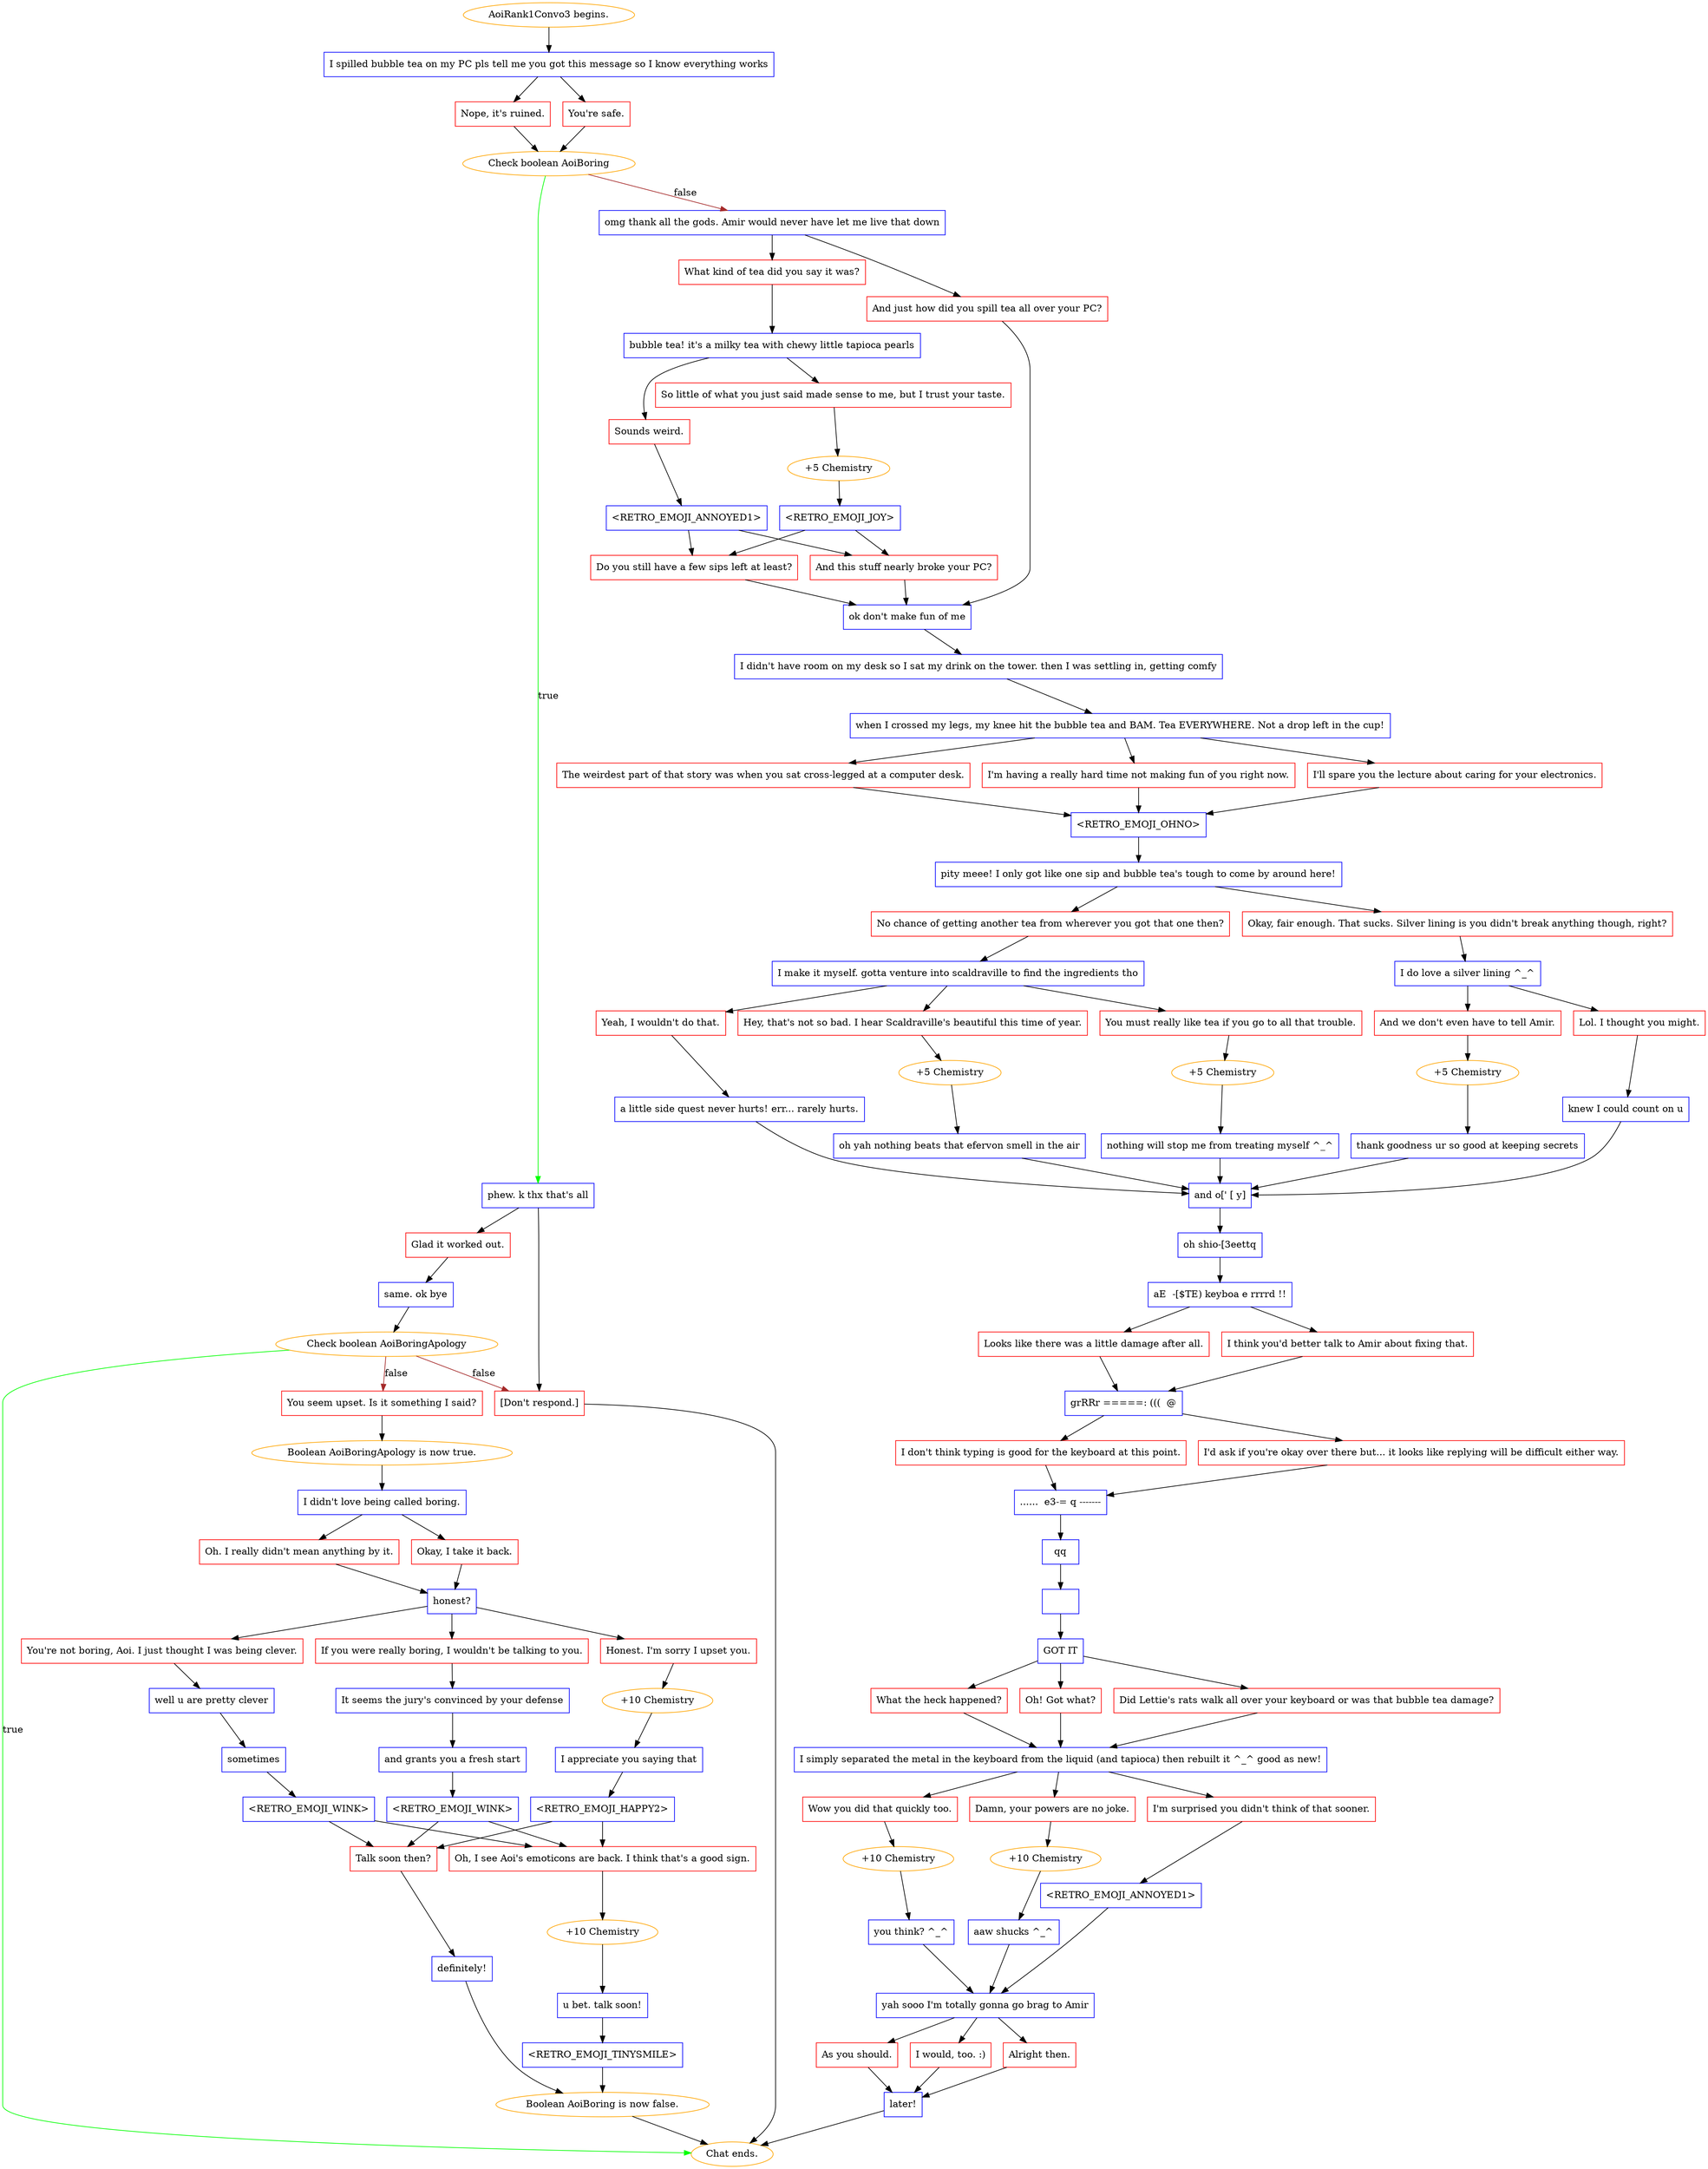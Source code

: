 digraph {
	"AoiRank1Convo3 begins." [color=orange];
		"AoiRank1Convo3 begins." -> 257;
	257 [label="I spilled bubble tea on my PC pls tell me you got this message so I know everything works",shape=box,color=blue];
		257 -> 258;
		257 -> 259;
	258 [label="Nope, it's ruined.",shape=box,color=red];
		258 -> 260;
	259 [label="You're safe.",shape=box,color=red];
		259 -> 260;
	260 [label="Check boolean AoiBoring",color=orange];
		260 -> 261 [label=true,color=green];
		260 -> 299 [label=false,color=brown];
	261 [label="phew. k thx that's all",shape=box,color=blue];
		261 -> 262;
		261 -> j2144395856;
	299 [label="omg thank all the gods. Amir would never have let me live that down",shape=box,color=blue];
		299 -> 298;
		299 -> 300;
	262 [label="Glad it worked out.",shape=box,color=red];
		262 -> 263;
	j2144395856 [label="[Don't respond.]",shape=box,color=red];
		j2144395856 -> "Chat ends.";
	298 [label="What kind of tea did you say it was?",shape=box,color=red];
		298 -> 301;
	300 [label="And just how did you spill tea all over your PC?",shape=box,color=red];
		300 -> 309;
	263 [label="same. ok bye",shape=box,color=blue];
		263 -> 275;
	"Chat ends." [color=orange];
	301 [label="bubble tea! it's a milky tea with chewy little tapioca pearls",shape=box,color=blue];
		301 -> 302;
		301 -> 303;
	309 [label="ok don't make fun of me",shape=box,color=blue];
		309 -> 310;
	275 [label="Check boolean AoiBoringApology",color=orange];
		275 -> "Chat ends." [label=true,color=green];
		275 -> 277 [label=false,color=brown];
		275 -> j2144395856 [label=false,color=brown];
	302 [label="So little of what you just said made sense to me, but I trust your taste.",shape=box,color=red];
		302 -> 305;
	303 [label="Sounds weird.",shape=box,color=red];
		303 -> 306;
	310 [label="I didn't have room on my desk so I sat my drink on the tower. then I was settling in, getting comfy",shape=box,color=blue];
		310 -> 311;
	277 [label="You seem upset. Is it something I said?",shape=box,color=red];
		277 -> 276;
	305 [label="+5 Chemistry",color=orange];
		305 -> 304;
	306 [label="<RETRO_EMOJI_ANNOYED1>",shape=box,color=blue];
		306 -> 307;
		306 -> 308;
	311 [label="when I crossed my legs, my knee hit the bubble tea and BAM. Tea EVERYWHERE. Not a drop left in the cup!",shape=box,color=blue];
		311 -> 312;
		311 -> 313;
		311 -> 314;
	276 [label="Boolean AoiBoringApology is now true.",color=orange];
		276 -> 269;
	304 [label="<RETRO_EMOJI_JOY>",shape=box,color=blue];
		304 -> 307;
		304 -> 308;
	307 [label="Do you still have a few sips left at least?",shape=box,color=red];
		307 -> 309;
	308 [label="And this stuff nearly broke your PC?",shape=box,color=red];
		308 -> 309;
	312 [label="The weirdest part of that story was when you sat cross-legged at a computer desk.",shape=box,color=red];
		312 -> 315;
	313 [label="I'm having a really hard time not making fun of you right now.",shape=box,color=red];
		313 -> 315;
	314 [label="I'll spare you the lecture about caring for your electronics.",shape=box,color=red];
		314 -> 315;
	269 [label="I didn't love being called boring.",shape=box,color=blue];
		269 -> 281;
		269 -> 293;
	315 [label="<RETRO_EMOJI_OHNO>",shape=box,color=blue];
		315 -> 316;
	281 [label="Oh. I really didn't mean anything by it.",shape=box,color=red];
		281 -> 292;
	293 [label="Okay, I take it back.",shape=box,color=red];
		293 -> 292;
	316 [label="pity meee! I only got like one sip and bubble tea's tough to come by around here!",shape=box,color=blue];
		316 -> 317;
		316 -> 318;
	292 [label="honest?",shape=box,color=blue];
		292 -> 282;
		292 -> 280;
		292 -> 283;
	317 [label="No chance of getting another tea from wherever you got that one then?",shape=box,color=red];
		317 -> 319;
	318 [label="Okay, fair enough. That sucks. Silver lining is you didn't break anything though, right?",shape=box,color=red];
		318 -> 321;
	282 [label="Honest. I'm sorry I upset you.",shape=box,color=red];
		282 -> 290;
	280 [label="You're not boring, Aoi. I just thought I was being clever.",shape=box,color=red];
		280 -> 284;
	283 [label="If you were really boring, I wouldn't be talking to you.",shape=box,color=red];
		283 -> 291;
	319 [label="I make it myself. gotta venture into scaldraville to find the ingredients tho",shape=box,color=blue];
		319 -> 320;
		319 -> 322;
		319 -> 323;
	321 [label="I do love a silver lining ^_^",shape=box,color=blue];
		321 -> 324;
		321 -> 325;
	290 [label="+10 Chemistry",color=orange];
		290 -> 278;
	284 [label="well u are pretty clever",shape=box,color=blue];
		284 -> 270;
	291 [label="It seems the jury's convinced by your defense",shape=box,color=blue];
		291 -> 266;
	320 [label="Yeah, I wouldn't do that.",shape=box,color=red];
		320 -> 326;
	322 [label="Hey, that's not so bad. I hear Scaldraville's beautiful this time of year.",shape=box,color=red];
		322 -> 331;
	323 [label="You must really like tea if you go to all that trouble.",shape=box,color=red];
		323 -> 332;
	324 [label="And we don't even have to tell Amir.",shape=box,color=red];
		324 -> 333;
	325 [label="Lol. I thought you might.",shape=box,color=red];
		325 -> 330;
	278 [label="I appreciate you saying that",shape=box,color=blue];
		278 -> 295;
	270 [label="sometimes",shape=box,color=blue];
		270 -> 294;
	266 [label="and grants you a fresh start",shape=box,color=blue];
		266 -> 289;
	326 [label="a little side quest never hurts! err... rarely hurts.",shape=box,color=blue];
		326 -> 334;
	331 [label="+5 Chemistry",color=orange];
		331 -> 327;
	332 [label="+5 Chemistry",color=orange];
		332 -> 328;
	333 [label="+5 Chemistry",color=orange];
		333 -> 329;
	330 [label="knew I could count on u",shape=box,color=blue];
		330 -> 334;
	295 [label="<RETRO_EMOJI_HAPPY2>",shape=box,color=blue];
		295 -> j2660287534;
		295 -> j654668171;
	294 [label="<RETRO_EMOJI_WINK>",shape=box,color=blue];
		294 -> j2660287534;
		294 -> j654668171;
	289 [label="<RETRO_EMOJI_WINK>",shape=box,color=blue];
		289 -> j2660287534;
		289 -> j654668171;
	334 [label="and o[' [ y]",shape=box,color=blue];
		334 -> 335;
	327 [label="oh yah nothing beats that efervon smell in the air",shape=box,color=blue];
		327 -> 334;
	328 [label="nothing will stop me from treating myself ^_^",shape=box,color=blue];
		328 -> 334;
	329 [label="thank goodness ur so good at keeping secrets",shape=box,color=blue];
		329 -> 334;
	j2660287534 [label="Talk soon then?",shape=box,color=red];
		j2660287534 -> j229726318;
	j654668171 [label="Oh, I see Aoi's emoticons are back. I think that's a good sign.",shape=box,color=red];
		j654668171 -> j3155712559;
	335 [label="oh shio-[3eettq",shape=box,color=blue];
		335 -> 336;
	j229726318 [label="definitely!",shape=box,color=blue];
		j229726318 -> j1984221796;
	j3155712559 [label="+10 Chemistry",color=orange];
		j3155712559 -> j1632428882;
	336 [label="aE  -[$TE) keyboa e rrrrd !!",shape=box,color=blue];
		336 -> 337;
		336 -> 338;
	j1984221796 [label="Boolean AoiBoring is now false.",color=orange];
		j1984221796 -> "Chat ends.";
	j1632428882 [label="u bet. talk soon!",shape=box,color=blue];
		j1632428882 -> j3248434141;
	337 [label="Looks like there was a little damage after all.",shape=box,color=red];
		337 -> 339;
	338 [label="I think you'd better talk to Amir about fixing that.",shape=box,color=red];
		338 -> 339;
	j3248434141 [label="<RETRO_EMOJI_TINYSMILE>",shape=box,color=blue];
		j3248434141 -> j1984221796;
	339 [label="grRRr =====: (((  @",shape=box,color=blue];
		339 -> 340;
		339 -> 341;
	340 [label="I don't think typing is good for the keyboard at this point.",shape=box,color=red];
		340 -> 342;
	341 [label="I'd ask if you're okay over there but... it looks like replying will be difficult either way.",shape=box,color=red];
		341 -> 342;
	342 [label="......  e3-= q -------",shape=box,color=blue];
		342 -> 343;
	343 [label="qq",shape=box,color=blue];
		343 -> 344;
	344 [label=" ",shape=box,color=blue];
		344 -> 345;
	345 [label="GOT IT",shape=box,color=blue];
		345 -> 346;
		345 -> 347;
		345 -> 348;
	346 [label="What the heck happened?",shape=box,color=red];
		346 -> 349;
	347 [label="Oh! Got what?",shape=box,color=red];
		347 -> 349;
	348 [label="Did Lettie's rats walk all over your keyboard or was that bubble tea damage?",shape=box,color=red];
		348 -> 349;
	349 [label="I simply separated the metal in the keyboard from the liquid (and tapioca) then rebuilt it ^_^ good as new!",shape=box,color=blue];
		349 -> 350;
		349 -> 351;
		349 -> 352;
	350 [label="Wow you did that quickly too.",shape=box,color=red];
		350 -> 356;
	351 [label="Damn, your powers are no joke.",shape=box,color=red];
		351 -> 357;
	352 [label="I'm surprised you didn't think of that sooner.",shape=box,color=red];
		352 -> 355;
	356 [label="+10 Chemistry",color=orange];
		356 -> 353;
	357 [label="+10 Chemistry",color=orange];
		357 -> 354;
	355 [label="<RETRO_EMOJI_ANNOYED1>",shape=box,color=blue];
		355 -> 358;
	353 [label="you think? ^_^",shape=box,color=blue];
		353 -> 358;
	354 [label="aaw shucks ^_^",shape=box,color=blue];
		354 -> 358;
	358 [label="yah sooo I'm totally gonna go brag to Amir",shape=box,color=blue];
		358 -> j1160351696;
		358 -> j3255034987;
		358 -> j1357198031;
	j1160351696 [label="As you should.",shape=box,color=red];
		j1160351696 -> j23217365;
	j3255034987 [label="I would, too. :)",shape=box,color=red];
		j3255034987 -> j23217365;
	j1357198031 [label="Alright then.",shape=box,color=red];
		j1357198031 -> j23217365;
	j23217365 [label="later!",shape=box,color=blue];
		j23217365 -> "Chat ends.";
}
